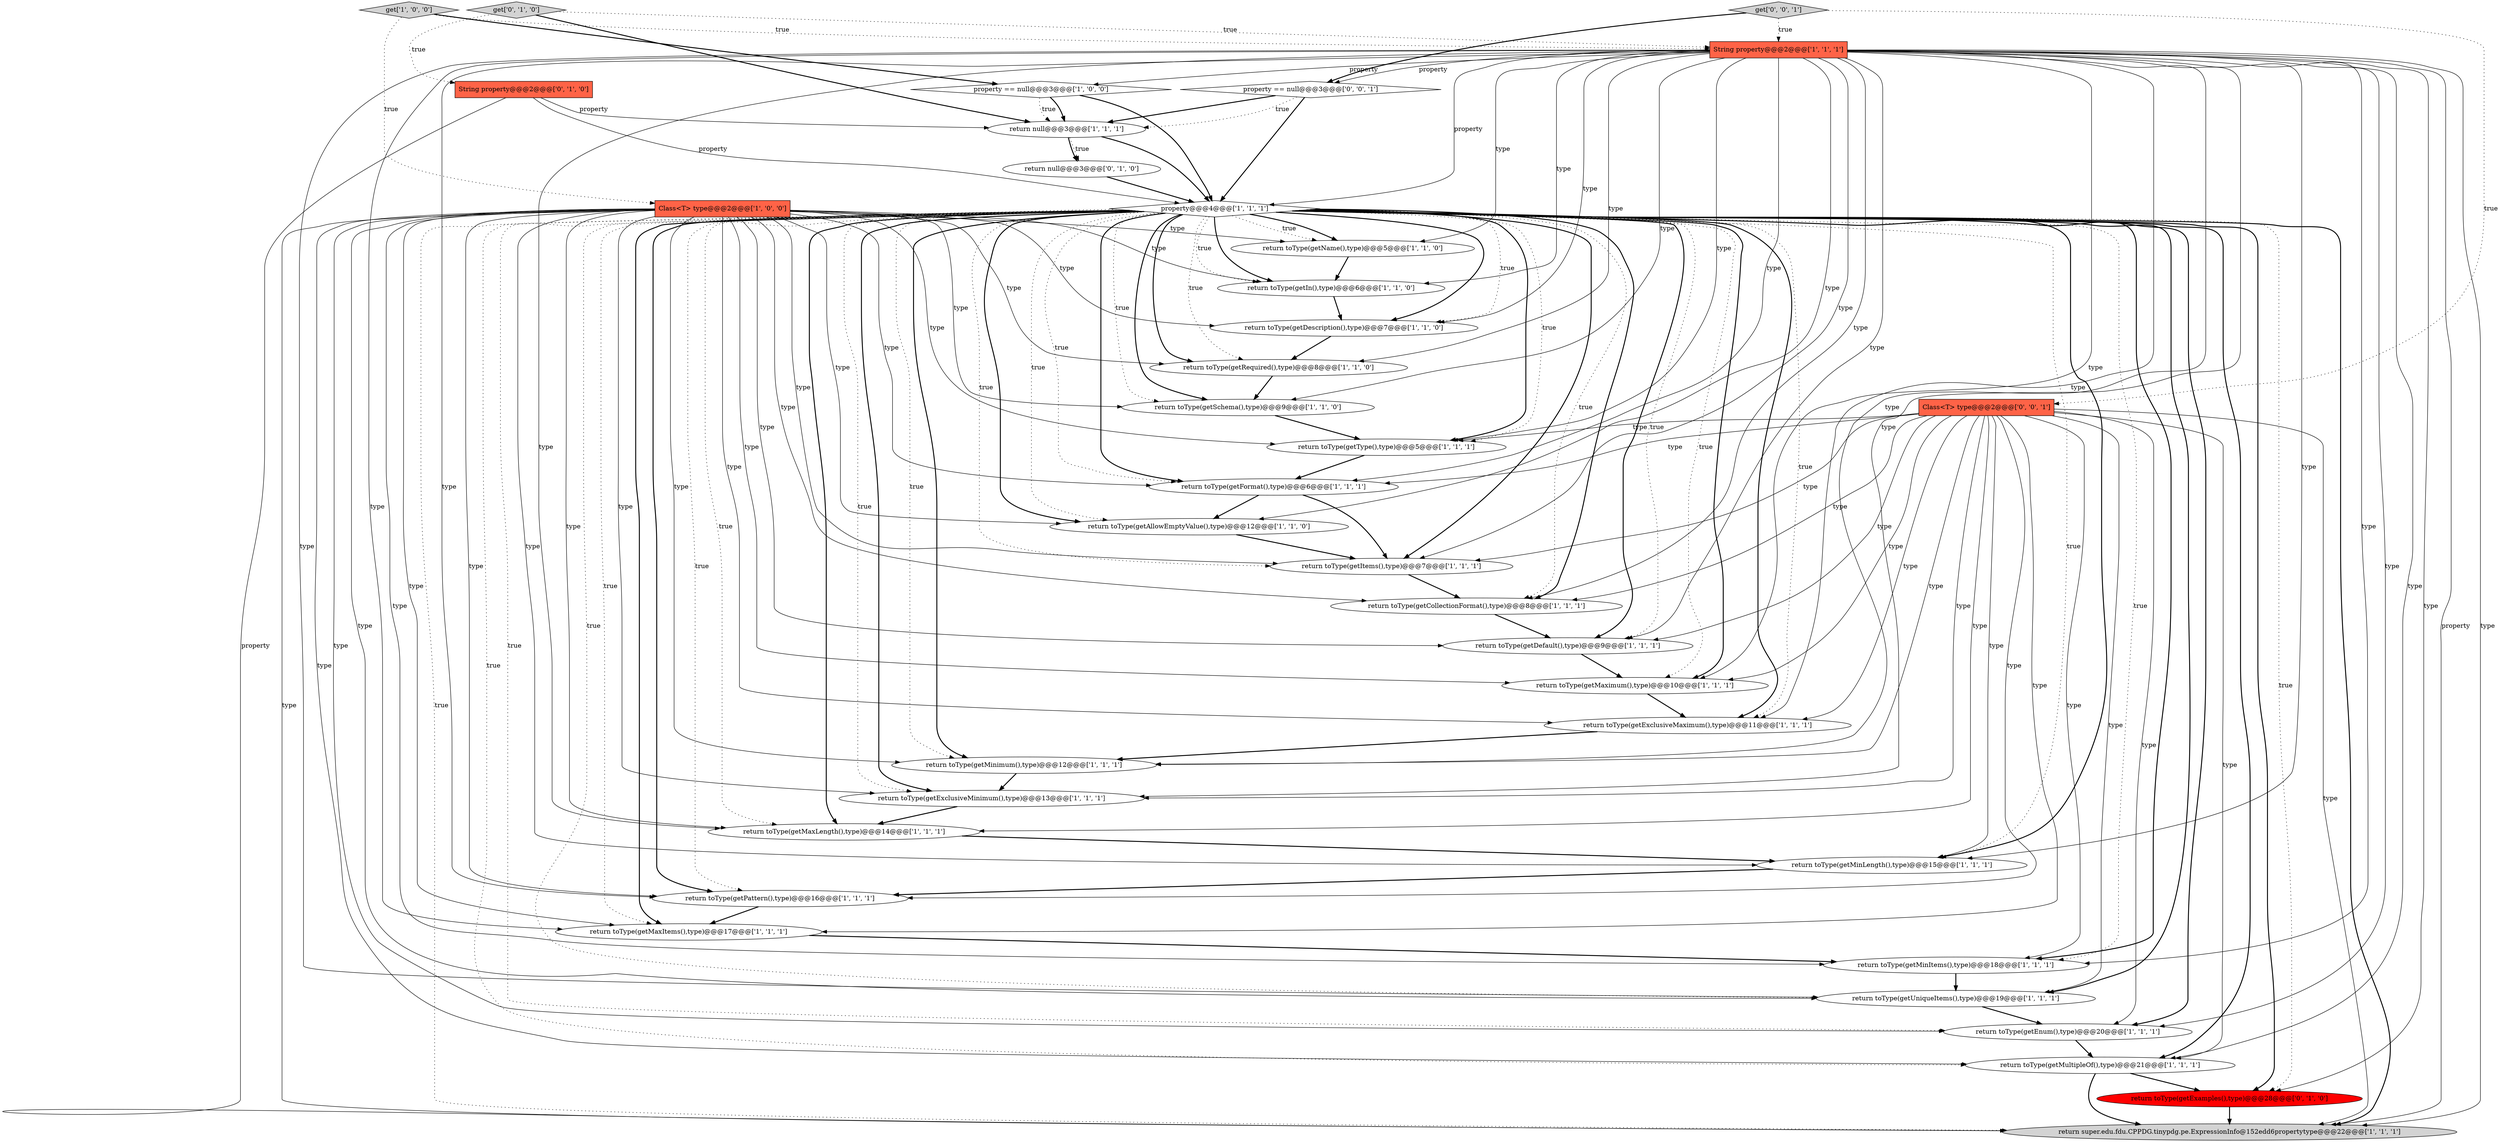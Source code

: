 digraph {
33 [style = filled, label = "return null@@@3@@@['0', '1', '0']", fillcolor = white, shape = ellipse image = "AAA0AAABBB2BBB"];
6 [style = filled, label = "property@@@4@@@['1', '1', '1']", fillcolor = white, shape = diamond image = "AAA0AAABBB1BBB"];
25 [style = filled, label = "Class<T> type@@@2@@@['1', '0', '0']", fillcolor = tomato, shape = box image = "AAA0AAABBB1BBB"];
15 [style = filled, label = "return toType(getMinItems(),type)@@@18@@@['1', '1', '1']", fillcolor = white, shape = ellipse image = "AAA0AAABBB1BBB"];
3 [style = filled, label = "property == null@@@3@@@['1', '0', '0']", fillcolor = white, shape = diamond image = "AAA0AAABBB1BBB"];
5 [style = filled, label = "return toType(getName(),type)@@@5@@@['1', '1', '0']", fillcolor = white, shape = ellipse image = "AAA0AAABBB1BBB"];
20 [style = filled, label = "get['1', '0', '0']", fillcolor = lightgray, shape = diamond image = "AAA0AAABBB1BBB"];
17 [style = filled, label = "return toType(getAllowEmptyValue(),type)@@@12@@@['1', '1', '0']", fillcolor = white, shape = ellipse image = "AAA0AAABBB1BBB"];
31 [style = filled, label = "return toType(getExamples(),type)@@@28@@@['0', '1', '0']", fillcolor = red, shape = ellipse image = "AAA1AAABBB2BBB"];
21 [style = filled, label = "return toType(getDefault(),type)@@@9@@@['1', '1', '1']", fillcolor = white, shape = ellipse image = "AAA0AAABBB1BBB"];
0 [style = filled, label = "return toType(getFormat(),type)@@@6@@@['1', '1', '1']", fillcolor = white, shape = ellipse image = "AAA0AAABBB1BBB"];
35 [style = filled, label = "property == null@@@3@@@['0', '0', '1']", fillcolor = white, shape = diamond image = "AAA0AAABBB3BBB"];
34 [style = filled, label = "Class<T> type@@@2@@@['0', '0', '1']", fillcolor = tomato, shape = box image = "AAA0AAABBB3BBB"];
9 [style = filled, label = "return toType(getIn(),type)@@@6@@@['1', '1', '0']", fillcolor = white, shape = ellipse image = "AAA0AAABBB1BBB"];
8 [style = filled, label = "return toType(getCollectionFormat(),type)@@@8@@@['1', '1', '1']", fillcolor = white, shape = ellipse image = "AAA0AAABBB1BBB"];
30 [style = filled, label = "String property@@@2@@@['0', '1', '0']", fillcolor = tomato, shape = box image = "AAA0AAABBB2BBB"];
13 [style = filled, label = "return toType(getMaximum(),type)@@@10@@@['1', '1', '1']", fillcolor = white, shape = ellipse image = "AAA0AAABBB1BBB"];
27 [style = filled, label = "return toType(getExclusiveMaximum(),type)@@@11@@@['1', '1', '1']", fillcolor = white, shape = ellipse image = "AAA0AAABBB1BBB"];
28 [style = filled, label = "String property@@@2@@@['1', '1', '1']", fillcolor = tomato, shape = box image = "AAA0AAABBB1BBB"];
14 [style = filled, label = "return toType(getMinimum(),type)@@@12@@@['1', '1', '1']", fillcolor = white, shape = ellipse image = "AAA0AAABBB1BBB"];
19 [style = filled, label = "return toType(getUniqueItems(),type)@@@19@@@['1', '1', '1']", fillcolor = white, shape = ellipse image = "AAA0AAABBB1BBB"];
16 [style = filled, label = "return null@@@3@@@['1', '1', '1']", fillcolor = white, shape = ellipse image = "AAA0AAABBB1BBB"];
18 [style = filled, label = "return toType(getDescription(),type)@@@7@@@['1', '1', '0']", fillcolor = white, shape = ellipse image = "AAA0AAABBB1BBB"];
2 [style = filled, label = "return toType(getItems(),type)@@@7@@@['1', '1', '1']", fillcolor = white, shape = ellipse image = "AAA0AAABBB1BBB"];
1 [style = filled, label = "return toType(getMinLength(),type)@@@15@@@['1', '1', '1']", fillcolor = white, shape = ellipse image = "AAA0AAABBB1BBB"];
12 [style = filled, label = "return toType(getSchema(),type)@@@9@@@['1', '1', '0']", fillcolor = white, shape = ellipse image = "AAA0AAABBB1BBB"];
11 [style = filled, label = "return toType(getRequired(),type)@@@8@@@['1', '1', '0']", fillcolor = white, shape = ellipse image = "AAA0AAABBB1BBB"];
23 [style = filled, label = "return toType(getPattern(),type)@@@16@@@['1', '1', '1']", fillcolor = white, shape = ellipse image = "AAA0AAABBB1BBB"];
32 [style = filled, label = "get['0', '1', '0']", fillcolor = lightgray, shape = diamond image = "AAA0AAABBB2BBB"];
7 [style = filled, label = "return toType(getMaxItems(),type)@@@17@@@['1', '1', '1']", fillcolor = white, shape = ellipse image = "AAA0AAABBB1BBB"];
24 [style = filled, label = "return toType(getMultipleOf(),type)@@@21@@@['1', '1', '1']", fillcolor = white, shape = ellipse image = "AAA0AAABBB1BBB"];
29 [style = filled, label = "return super.edu.fdu.CPPDG.tinypdg.pe.ExpressionInfo@152edd6propertytype@@@22@@@['1', '1', '1']", fillcolor = lightgray, shape = ellipse image = "AAA0AAABBB1BBB"];
4 [style = filled, label = "return toType(getEnum(),type)@@@20@@@['1', '1', '1']", fillcolor = white, shape = ellipse image = "AAA0AAABBB1BBB"];
10 [style = filled, label = "return toType(getMaxLength(),type)@@@14@@@['1', '1', '1']", fillcolor = white, shape = ellipse image = "AAA0AAABBB1BBB"];
36 [style = filled, label = "get['0', '0', '1']", fillcolor = lightgray, shape = diamond image = "AAA0AAABBB3BBB"];
26 [style = filled, label = "return toType(getExclusiveMinimum(),type)@@@13@@@['1', '1', '1']", fillcolor = white, shape = ellipse image = "AAA0AAABBB1BBB"];
22 [style = filled, label = "return toType(getType(),type)@@@5@@@['1', '1', '1']", fillcolor = white, shape = ellipse image = "AAA0AAABBB1BBB"];
34->1 [style = solid, label="type"];
32->28 [style = dotted, label="true"];
25->5 [style = solid, label="type"];
6->31 [style = dotted, label="true"];
5->9 [style = bold, label=""];
26->10 [style = bold, label=""];
6->22 [style = bold, label=""];
28->11 [style = solid, label="type"];
6->1 [style = dotted, label="true"];
28->12 [style = solid, label="type"];
28->2 [style = solid, label="type"];
25->1 [style = solid, label="type"];
3->16 [style = bold, label=""];
28->22 [style = solid, label="type"];
6->19 [style = dotted, label="true"];
28->14 [style = solid, label="type"];
25->14 [style = solid, label="type"];
25->18 [style = solid, label="type"];
35->16 [style = dotted, label="true"];
6->29 [style = bold, label=""];
1->23 [style = bold, label=""];
6->26 [style = dotted, label="true"];
6->18 [style = dotted, label="true"];
22->0 [style = bold, label=""];
30->29 [style = solid, label="property"];
6->11 [style = bold, label=""];
32->30 [style = dotted, label="true"];
25->13 [style = solid, label="type"];
6->0 [style = dotted, label="true"];
6->11 [style = dotted, label="true"];
28->7 [style = solid, label="type"];
12->22 [style = bold, label=""];
21->13 [style = bold, label=""];
28->1 [style = solid, label="type"];
6->15 [style = dotted, label="true"];
34->24 [style = solid, label="type"];
34->10 [style = solid, label="type"];
25->26 [style = solid, label="type"];
0->17 [style = bold, label=""];
25->9 [style = solid, label="type"];
34->14 [style = solid, label="type"];
6->13 [style = dotted, label="true"];
16->6 [style = bold, label=""];
28->29 [style = solid, label="property"];
25->19 [style = solid, label="type"];
18->11 [style = bold, label=""];
25->22 [style = solid, label="type"];
31->29 [style = bold, label=""];
34->29 [style = solid, label="type"];
28->31 [style = solid, label="type"];
11->12 [style = bold, label=""];
20->3 [style = bold, label=""];
16->33 [style = dotted, label="true"];
6->2 [style = bold, label=""];
25->27 [style = solid, label="type"];
34->8 [style = solid, label="type"];
6->4 [style = bold, label=""];
6->14 [style = dotted, label="true"];
25->4 [style = solid, label="type"];
25->24 [style = solid, label="type"];
34->0 [style = solid, label="type"];
34->26 [style = solid, label="type"];
17->2 [style = bold, label=""];
16->33 [style = bold, label=""];
28->6 [style = solid, label="property"];
6->29 [style = dotted, label="true"];
6->7 [style = dotted, label="true"];
28->9 [style = solid, label="type"];
28->35 [style = solid, label="property"];
23->7 [style = bold, label=""];
6->12 [style = dotted, label="true"];
36->35 [style = bold, label=""];
25->10 [style = solid, label="type"];
6->7 [style = bold, label=""];
10->1 [style = bold, label=""];
28->10 [style = solid, label="type"];
34->21 [style = solid, label="type"];
28->21 [style = solid, label="type"];
25->17 [style = solid, label="type"];
6->17 [style = bold, label=""];
34->2 [style = solid, label="type"];
6->24 [style = dotted, label="true"];
20->25 [style = dotted, label="true"];
6->26 [style = bold, label=""];
4->24 [style = bold, label=""];
34->22 [style = solid, label="type"];
27->14 [style = bold, label=""];
28->3 [style = solid, label="property"];
6->18 [style = bold, label=""];
6->21 [style = bold, label=""];
6->23 [style = bold, label=""];
3->6 [style = bold, label=""];
25->0 [style = solid, label="type"];
6->24 [style = bold, label=""];
28->5 [style = solid, label="type"];
6->22 [style = dotted, label="true"];
34->15 [style = solid, label="type"];
36->28 [style = dotted, label="true"];
15->19 [style = bold, label=""];
25->21 [style = solid, label="type"];
32->16 [style = bold, label=""];
34->27 [style = solid, label="type"];
6->15 [style = bold, label=""];
28->26 [style = solid, label="type"];
30->16 [style = solid, label="property"];
6->10 [style = dotted, label="true"];
28->19 [style = solid, label="type"];
6->27 [style = bold, label=""];
6->5 [style = bold, label=""];
6->1 [style = bold, label=""];
34->7 [style = solid, label="type"];
6->2 [style = dotted, label="true"];
13->27 [style = bold, label=""];
9->18 [style = bold, label=""];
6->9 [style = dotted, label="true"];
24->31 [style = bold, label=""];
6->8 [style = dotted, label="true"];
6->13 [style = bold, label=""];
6->10 [style = bold, label=""];
25->2 [style = solid, label="type"];
28->29 [style = solid, label="type"];
7->15 [style = bold, label=""];
28->4 [style = solid, label="type"];
6->21 [style = dotted, label="true"];
6->27 [style = dotted, label="true"];
28->17 [style = solid, label="type"];
6->12 [style = bold, label=""];
25->7 [style = solid, label="type"];
34->23 [style = solid, label="type"];
35->16 [style = bold, label=""];
35->6 [style = bold, label=""];
34->19 [style = solid, label="type"];
25->12 [style = solid, label="type"];
25->11 [style = solid, label="type"];
28->8 [style = solid, label="type"];
33->6 [style = bold, label=""];
0->2 [style = bold, label=""];
28->24 [style = solid, label="type"];
28->27 [style = solid, label="type"];
6->23 [style = dotted, label="true"];
28->0 [style = solid, label="type"];
6->0 [style = bold, label=""];
6->19 [style = bold, label=""];
28->15 [style = solid, label="type"];
25->23 [style = solid, label="type"];
24->29 [style = bold, label=""];
28->13 [style = solid, label="type"];
28->18 [style = solid, label="type"];
6->17 [style = dotted, label="true"];
30->6 [style = solid, label="property"];
6->14 [style = bold, label=""];
14->26 [style = bold, label=""];
6->31 [style = bold, label=""];
6->4 [style = dotted, label="true"];
20->28 [style = dotted, label="true"];
34->13 [style = solid, label="type"];
6->8 [style = bold, label=""];
8->21 [style = bold, label=""];
25->15 [style = solid, label="type"];
19->4 [style = bold, label=""];
28->23 [style = solid, label="type"];
34->4 [style = solid, label="type"];
6->9 [style = bold, label=""];
36->34 [style = dotted, label="true"];
25->8 [style = solid, label="type"];
2->8 [style = bold, label=""];
3->16 [style = dotted, label="true"];
6->5 [style = dotted, label="true"];
25->29 [style = solid, label="type"];
}
